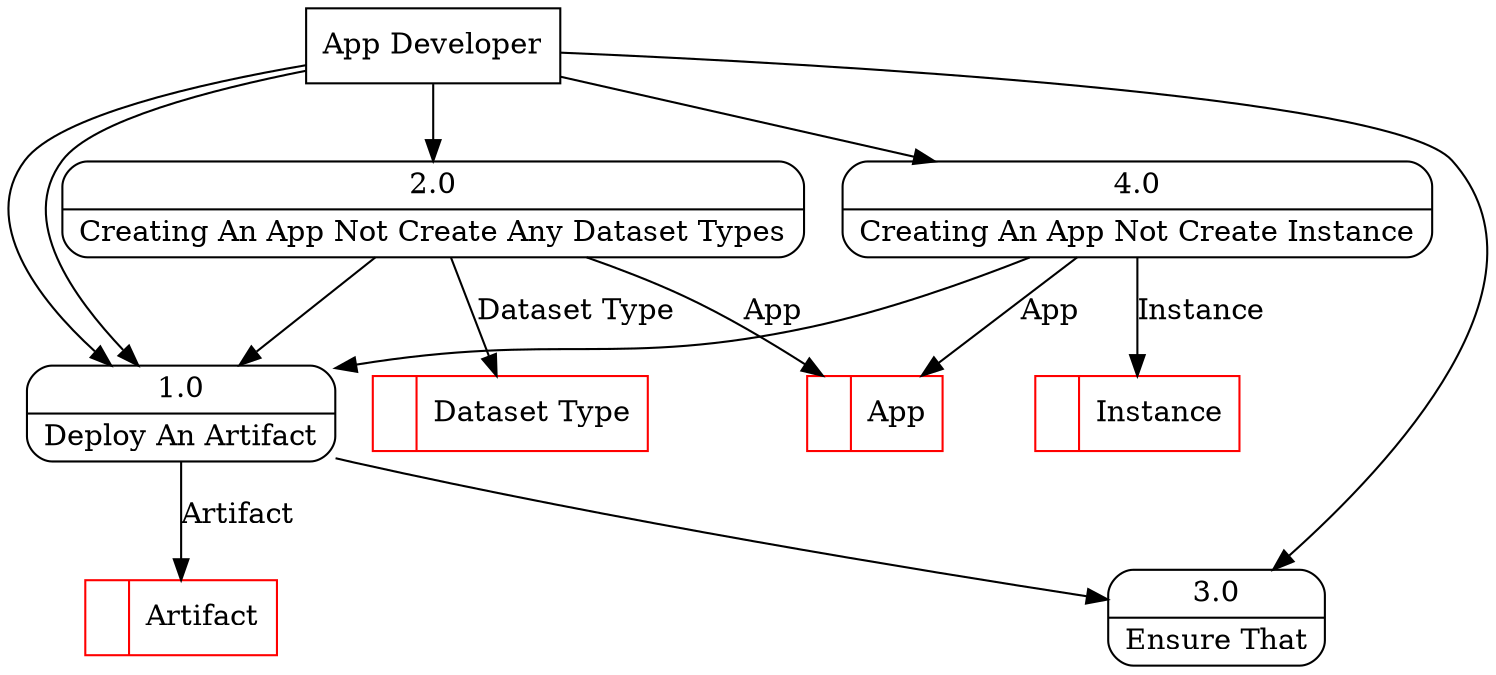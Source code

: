 digraph dfd2{ 
node[shape=record]
200 [label="<f0>  |<f1> App " color=red];
201 [label="<f0>  |<f1> Artifact " color=red];
202 [label="<f0>  |<f1> Instance " color=red];
203 [label="<f0>  |<f1> Dataset Type " color=red];
204 [label="App Developer" shape=box];
205 [label="{<f0> 1.0|<f1> Deploy An Artifact }" shape=Mrecord];
206 [label="{<f0> 2.0|<f1> Creating An App Not Create Any Dataset Types }" shape=Mrecord];
207 [label="{<f0> 3.0|<f1> Ensure That }" shape=Mrecord];
208 [label="{<f0> 4.0|<f1> Creating An App Not Create Instance }" shape=Mrecord];
204 -> 205
204 -> 205
204 -> 206
204 -> 207
204 -> 208
205 -> 207
205 -> 201 [label="Artifact"]
206 -> 205
206 -> 200 [label="App"]
206 -> 203 [label="Dataset Type"]
208 -> 205
208 -> 202 [label="Instance"]
208 -> 200 [label="App"]
}